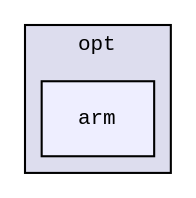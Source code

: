 digraph "src/tbox/libc/string/opt/arm" {
  compound=true
  node [ fontsize="10", fontname="CourierNew"];
  edge [ labelfontsize="10", labelfontname="CourierNew"];
  subgraph clusterdir_9eac4856daa81f76b037c8f989992860 {
    graph [ bgcolor="#ddddee", pencolor="black", label="opt" fontname="CourierNew", fontsize="10", URL="dir_9eac4856daa81f76b037c8f989992860.html"]
  dir_0ec4941b6bc4eac3f6db1a4a749c30af [shape=box, label="arm", style="filled", fillcolor="#eeeeff", pencolor="black", URL="dir_0ec4941b6bc4eac3f6db1a4a749c30af.html"];
  }
}
